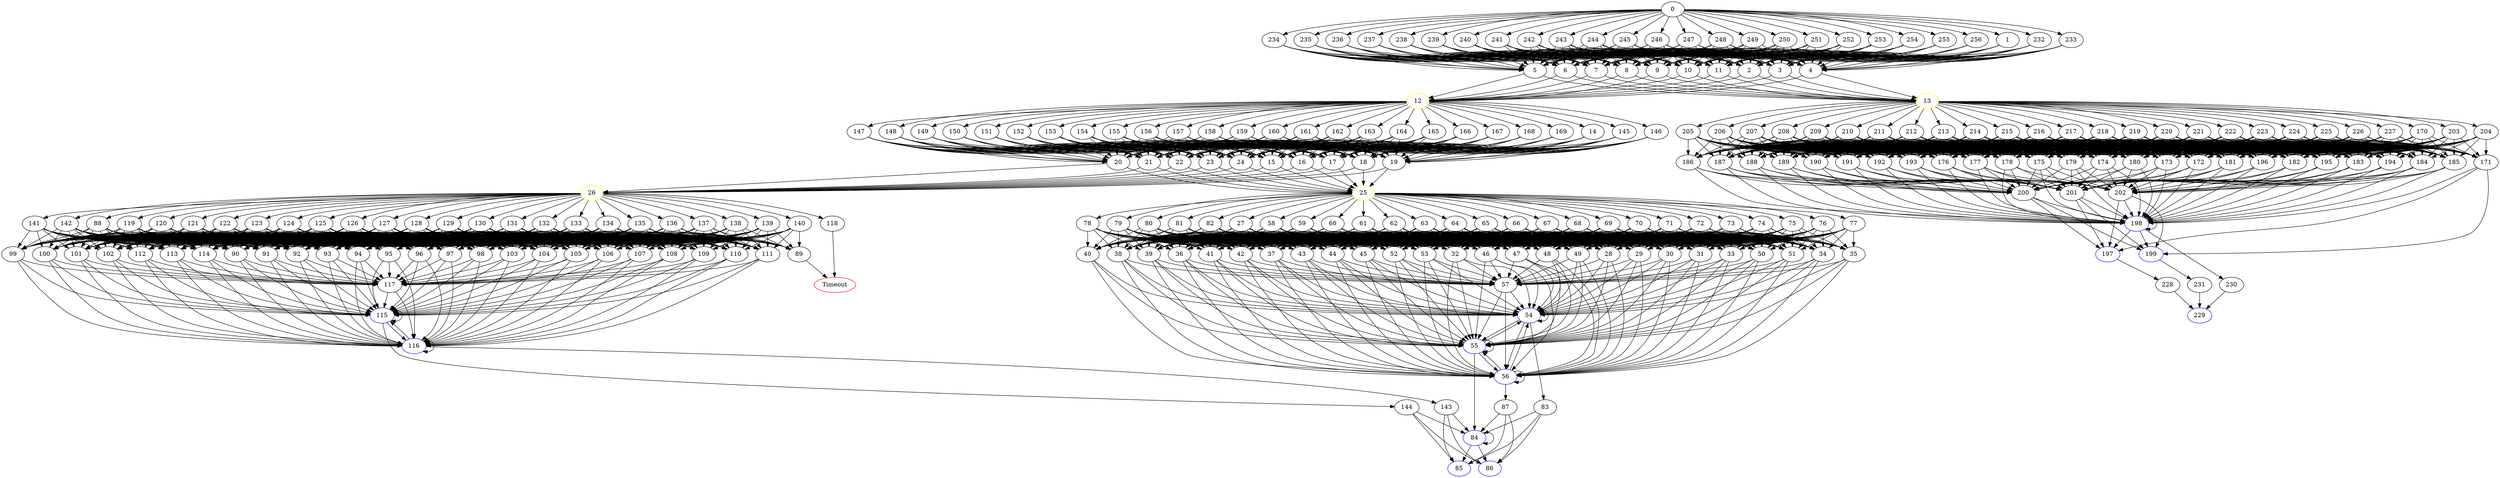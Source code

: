 digraph G {
	0 -> 1;
	0 -> 232;
	0 -> 233;
	0 -> 234;
	0 -> 235;
	0 -> 236;
	0 -> 237;
	0 -> 238;
	0 -> 239;
	0 -> 240;
	0 -> 241;
	0 -> 242;
	0 -> 243;
	0 -> 244;
	0 -> 245;
	0 -> 246;
	0 -> 247;
	0 -> 248;
	0 -> 249;
	0 -> 250;
	0 -> 251;
	0 -> 252;
	0 -> 253;
	0 -> 254;
	0 -> 255;
	0 -> 256;
	1 -> 2;
	1 -> 3;
	1 -> 4;
	1 -> 5;
	1 -> 6;
	1 -> 7;
	1 -> 8;
	1 -> 9;
	1 -> 10;
	1 -> 11;
	2 -> "12";
12 [color=yellow];
	2 -> "13";
13 [color=yellow];
	3 -> "12";
12 [color=yellow];
	3 -> "13";
13 [color=yellow];
	4 -> "12";
12 [color=yellow];
	4 -> "13";
13 [color=yellow];
	5 -> "12";
12 [color=yellow];
	5 -> "13";
13 [color=yellow];
	6 -> "12";
12 [color=yellow];
	6 -> "13";
13 [color=yellow];
	7 -> "12";
12 [color=yellow];
	7 -> "13";
13 [color=yellow];
	8 -> "12";
12 [color=yellow];
	8 -> "13";
13 [color=yellow];
	9 -> "12";
12 [color=yellow];
	9 -> "13";
13 [color=yellow];
	10 -> "12";
12 [color=yellow];
	10 -> "13";
13 [color=yellow];
	11 -> "12";
12 [color=yellow];
	11 -> "13";
13 [color=yellow];
	12 -> 14;
	12 -> 145;
	12 -> 146;
	12 -> 147;
	12 -> 148;
	12 -> 149;
	12 -> 150;
	12 -> 151;
	12 -> 152;
	12 -> 153;
	12 -> 154;
	12 -> 155;
	12 -> 156;
	12 -> 157;
	12 -> 158;
	12 -> 159;
	12 -> 160;
	12 -> 161;
	12 -> 162;
	12 -> 163;
	12 -> 164;
	12 -> 165;
	12 -> 166;
	12 -> 167;
	12 -> 168;
	12 -> 169;
	13 -> 170;
	13 -> 203;
	13 -> 204;
	13 -> 205;
	13 -> 206;
	13 -> 207;
	13 -> 208;
	13 -> 209;
	13 -> 210;
	13 -> 211;
	13 -> 212;
	13 -> 213;
	13 -> 214;
	13 -> 215;
	13 -> 216;
	13 -> 217;
	13 -> 218;
	13 -> 219;
	13 -> 220;
	13 -> 221;
	13 -> 222;
	13 -> 223;
	13 -> 224;
	13 -> 225;
	13 -> 226;
	13 -> 227;
	14 -> 15;
	14 -> 16;
	14 -> 17;
	14 -> 18;
	14 -> 19;
	14 -> 20;
	14 -> 21;
	14 -> 22;
	14 -> 23;
	14 -> 24;
	15 -> "25";
25 [color=yellow];
	15 -> "26";
26 [color=yellow];
	16 -> "25";
25 [color=yellow];
	16 -> "26";
26 [color=yellow];
	17 -> "25";
25 [color=yellow];
	17 -> "26";
26 [color=yellow];
	18 -> "25";
25 [color=yellow];
	18 -> "26";
26 [color=yellow];
	19 -> "25";
25 [color=yellow];
	19 -> "26";
26 [color=yellow];
	20 -> "25";
25 [color=yellow];
	20 -> "26";
26 [color=yellow];
	21 -> "25";
25 [color=yellow];
	21 -> "26";
26 [color=yellow];
	22 -> "25";
25 [color=yellow];
	22 -> "26";
26 [color=yellow];
	23 -> "25";
25 [color=yellow];
	23 -> "26";
26 [color=yellow];
	24 -> "25";
25 [color=yellow];
	24 -> "26";
26 [color=yellow];
	25 -> 27;
	25 -> 58;
	25 -> 59;
	25 -> 60;
	25 -> 61;
	25 -> 62;
	25 -> 63;
	25 -> 64;
	25 -> 65;
	25 -> 66;
	25 -> 67;
	25 -> 68;
	25 -> 69;
	25 -> 70;
	25 -> 71;
	25 -> 72;
	25 -> 73;
	25 -> 74;
	25 -> 75;
	25 -> 76;
	25 -> 77;
	25 -> 78;
	25 -> 79;
	25 -> 80;
	25 -> 81;
	25 -> 82;
	26 -> 88;
	26 -> 118;
	26 -> 119;
	26 -> 120;
	26 -> 121;
	26 -> 122;
	26 -> 123;
	26 -> 124;
	26 -> 125;
	26 -> 126;
	26 -> 127;
	26 -> 128;
	26 -> 129;
	26 -> 130;
	26 -> 131;
	26 -> 132;
	26 -> 133;
	26 -> 134;
	26 -> 135;
	26 -> 136;
	26 -> 137;
	26 -> 138;
	26 -> 139;
	26 -> 140;
	26 -> 141;
	26 -> 142;
	27 -> 28;
	27 -> 29;
	27 -> 30;
	27 -> 31;
	27 -> 32;
	27 -> 33;
	27 -> 34;
	27 -> 35;
	27 -> 36;
	27 -> 37;
	27 -> 38;
	27 -> 39;
	27 -> 40;
	27 -> 41;
	27 -> 42;
	27 -> 43;
	27 -> 44;
	27 -> 45;
	27 -> 46;
	27 -> 47;
	27 -> 48;
	27 -> 49;
	27 -> 50;
	27 -> 51;
	27 -> 52;
	27 -> 53;
	28 -> "54";
54 [color=blue];
	28 -> "55";
55 [color=blue];
	28 -> "56";
56 [color=blue];
	28 -> 57;
	29 -> "54";
54 [color=blue];
	29 -> "55";
55 [color=blue];
	29 -> "56";
56 [color=blue];
	29 -> 57;
	30 -> "54";
54 [color=blue];
	30 -> "55";
55 [color=blue];
	30 -> "56";
56 [color=blue];
	30 -> 57;
	31 -> "54";
54 [color=blue];
	31 -> "55";
55 [color=blue];
	31 -> "56";
56 [color=blue];
	31 -> 57;
	32 -> "54";
54 [color=blue];
	32 -> "55";
55 [color=blue];
	32 -> "56";
56 [color=blue];
	32 -> 57;
	33 -> "54";
54 [color=blue];
	33 -> "55";
55 [color=blue];
	33 -> "56";
56 [color=blue];
	33 -> 57;
	34 -> "54";
54 [color=blue];
	34 -> "55";
55 [color=blue];
	34 -> "56";
56 [color=blue];
	34 -> 57;
	35 -> "54";
54 [color=blue];
	35 -> "55";
55 [color=blue];
	35 -> "56";
56 [color=blue];
	35 -> 57;
	36 -> "54";
54 [color=blue];
	36 -> "55";
55 [color=blue];
	36 -> "56";
56 [color=blue];
	36 -> 57;
	37 -> "54";
54 [color=blue];
	37 -> "55";
55 [color=blue];
	37 -> "56";
56 [color=blue];
	37 -> 57;
	38 -> "54";
54 [color=blue];
	38 -> "55";
55 [color=blue];
	38 -> "56";
56 [color=blue];
	38 -> 57;
	39 -> "54";
54 [color=blue];
	39 -> "55";
55 [color=blue];
	39 -> "56";
56 [color=blue];
	39 -> 57;
	40 -> "54";
54 [color=blue];
	40 -> "55";
55 [color=blue];
	40 -> "56";
56 [color=blue];
	41 -> "54";
54 [color=blue];
	41 -> "55";
55 [color=blue];
	41 -> "56";
56 [color=blue];
	41 -> 57;
	42 -> "54";
54 [color=blue];
	42 -> "55";
55 [color=blue];
	42 -> "56";
56 [color=blue];
	42 -> 57;
	43 -> "54";
54 [color=blue];
	43 -> "55";
55 [color=blue];
	43 -> "56";
56 [color=blue];
	43 -> 57;
	44 -> "54";
54 [color=blue];
	44 -> "55";
55 [color=blue];
	44 -> "56";
56 [color=blue];
	44 -> 57;
	45 -> "54";
54 [color=blue];
	45 -> "55";
55 [color=blue];
	45 -> "56";
56 [color=blue];
	45 -> 57;
	46 -> "54";
54 [color=blue];
	46 -> "55";
55 [color=blue];
	46 -> "56";
56 [color=blue];
	46 -> 57;
	47 -> "54";
54 [color=blue];
	47 -> "55";
55 [color=blue];
	47 -> "56";
56 [color=blue];
	47 -> 57;
	48 -> "54";
54 [color=blue];
	48 -> "55";
55 [color=blue];
	48 -> "56";
56 [color=blue];
	48 -> 57;
	49 -> "54";
54 [color=blue];
	49 -> "55";
55 [color=blue];
	49 -> "56";
56 [color=blue];
	49 -> 57;
	50 -> "54";
54 [color=blue];
	50 -> "55";
55 [color=blue];
	50 -> "56";
56 [color=blue];
	50 -> 57;
	51 -> "54";
54 [color=blue];
	51 -> "55";
55 [color=blue];
	51 -> "56";
56 [color=blue];
	51 -> 57;
	52 -> "54";
54 [color=blue];
	52 -> "55";
55 [color=blue];
	52 -> "56";
56 [color=blue];
	52 -> 57;
	53 -> "54";
54 [color=blue];
	53 -> "55";
55 [color=blue];
	53 -> "56";
56 [color=blue];
	53 -> 57;
	54 -> "54";
54 [color=blue];
	54 -> "55";
55 [color=blue];
	54 -> "56";
56 [color=blue];
	54 -> 83;
	55 -> "54";
54 [color=blue];
	55 -> "55";
55 [color=blue];
	55 -> "56";
56 [color=blue];
	55 -> "84";
84 [color=blue];
	56 -> "54";
54 [color=blue];
	56 -> "55";
55 [color=blue];
	56 -> "56";
56 [color=blue];
	56 -> 87;
	57 -> "54";
54 [color=blue];
	57 -> "55";
55 [color=blue];
	57 -> "56";
56 [color=blue];
	58 -> 28;
	58 -> 29;
	58 -> 30;
	58 -> 31;
	58 -> 32;
	58 -> 33;
	58 -> 34;
	58 -> 35;
	58 -> 36;
	58 -> 37;
	58 -> 38;
	58 -> 39;
	58 -> 40;
	58 -> 41;
	58 -> 42;
	58 -> 43;
	58 -> 44;
	58 -> 45;
	58 -> 46;
	58 -> 47;
	58 -> 48;
	58 -> 49;
	58 -> 50;
	58 -> 51;
	58 -> 52;
	58 -> 53;
	59 -> 28;
	59 -> 29;
	59 -> 30;
	59 -> 31;
	59 -> 32;
	59 -> 33;
	59 -> 34;
	59 -> 35;
	59 -> 36;
	59 -> 37;
	59 -> 38;
	59 -> 39;
	59 -> 40;
	59 -> 41;
	59 -> 42;
	59 -> 43;
	59 -> 44;
	59 -> 45;
	59 -> 46;
	59 -> 47;
	59 -> 48;
	59 -> 49;
	59 -> 50;
	59 -> 51;
	59 -> 52;
	59 -> 53;
	60 -> 28;
	60 -> 29;
	60 -> 30;
	60 -> 31;
	60 -> 32;
	60 -> 33;
	60 -> 34;
	60 -> 35;
	60 -> 36;
	60 -> 37;
	60 -> 38;
	60 -> 39;
	60 -> 40;
	60 -> 41;
	60 -> 42;
	60 -> 43;
	60 -> 44;
	60 -> 45;
	60 -> 46;
	60 -> 47;
	60 -> 48;
	60 -> 49;
	60 -> 50;
	60 -> 51;
	60 -> 52;
	60 -> 53;
	61 -> 28;
	61 -> 29;
	61 -> 30;
	61 -> 31;
	61 -> 32;
	61 -> 33;
	61 -> 34;
	61 -> 35;
	61 -> 36;
	61 -> 37;
	61 -> 38;
	61 -> 39;
	61 -> 40;
	61 -> 41;
	61 -> 42;
	61 -> 43;
	61 -> 44;
	61 -> 45;
	61 -> 46;
	61 -> 47;
	61 -> 48;
	61 -> 49;
	61 -> 50;
	61 -> 51;
	61 -> 52;
	61 -> 53;
	62 -> 28;
	62 -> 29;
	62 -> 30;
	62 -> 31;
	62 -> 32;
	62 -> 33;
	62 -> 34;
	62 -> 35;
	62 -> 36;
	62 -> 37;
	62 -> 38;
	62 -> 39;
	62 -> 40;
	62 -> 41;
	62 -> 42;
	62 -> 43;
	62 -> 44;
	62 -> 45;
	62 -> 46;
	62 -> 47;
	62 -> 48;
	62 -> 49;
	62 -> 50;
	62 -> 51;
	62 -> 52;
	62 -> 53;
	63 -> 28;
	63 -> 29;
	63 -> 30;
	63 -> 31;
	63 -> 32;
	63 -> 33;
	63 -> 34;
	63 -> 35;
	63 -> 36;
	63 -> 37;
	63 -> 38;
	63 -> 39;
	63 -> 40;
	63 -> 41;
	63 -> 42;
	63 -> 43;
	63 -> 44;
	63 -> 45;
	63 -> 46;
	63 -> 47;
	63 -> 48;
	63 -> 49;
	63 -> 50;
	63 -> 51;
	63 -> 52;
	63 -> 53;
	64 -> 28;
	64 -> 29;
	64 -> 30;
	64 -> 31;
	64 -> 32;
	64 -> 33;
	64 -> 34;
	64 -> 35;
	64 -> 36;
	64 -> 37;
	64 -> 38;
	64 -> 39;
	64 -> 40;
	64 -> 41;
	64 -> 42;
	64 -> 43;
	64 -> 44;
	64 -> 45;
	64 -> 46;
	64 -> 47;
	64 -> 48;
	64 -> 49;
	64 -> 50;
	64 -> 51;
	64 -> 52;
	64 -> 53;
	65 -> 28;
	65 -> 29;
	65 -> 30;
	65 -> 31;
	65 -> 32;
	65 -> 33;
	65 -> 34;
	65 -> 35;
	65 -> 36;
	65 -> 37;
	65 -> 38;
	65 -> 39;
	65 -> 40;
	65 -> 41;
	65 -> 42;
	65 -> 43;
	65 -> 44;
	65 -> 45;
	65 -> 46;
	65 -> 47;
	65 -> 48;
	65 -> 49;
	65 -> 50;
	65 -> 51;
	65 -> 52;
	65 -> 53;
	66 -> 28;
	66 -> 29;
	66 -> 30;
	66 -> 31;
	66 -> 32;
	66 -> 33;
	66 -> 34;
	66 -> 35;
	66 -> 36;
	66 -> 37;
	66 -> 38;
	66 -> 39;
	66 -> 40;
	66 -> 41;
	66 -> 42;
	66 -> 43;
	66 -> 44;
	66 -> 45;
	66 -> 46;
	66 -> 47;
	66 -> 48;
	66 -> 49;
	66 -> 50;
	66 -> 51;
	66 -> 52;
	66 -> 53;
	67 -> 28;
	67 -> 29;
	67 -> 30;
	67 -> 31;
	67 -> 32;
	67 -> 33;
	67 -> 34;
	67 -> 35;
	67 -> 36;
	67 -> 37;
	67 -> 38;
	67 -> 39;
	67 -> 40;
	67 -> 41;
	67 -> 42;
	67 -> 43;
	67 -> 44;
	67 -> 45;
	67 -> 46;
	67 -> 47;
	67 -> 48;
	67 -> 49;
	67 -> 50;
	67 -> 51;
	67 -> 52;
	67 -> 53;
	68 -> 28;
	68 -> 29;
	68 -> 30;
	68 -> 31;
	68 -> 32;
	68 -> 33;
	68 -> 34;
	68 -> 35;
	68 -> 36;
	68 -> 37;
	68 -> 38;
	68 -> 39;
	68 -> 40;
	68 -> 41;
	68 -> 42;
	68 -> 43;
	68 -> 44;
	68 -> 45;
	68 -> 46;
	68 -> 47;
	68 -> 48;
	68 -> 49;
	68 -> 50;
	68 -> 51;
	68 -> 52;
	68 -> 53;
	69 -> 28;
	69 -> 29;
	69 -> 30;
	69 -> 31;
	69 -> 32;
	69 -> 33;
	69 -> 34;
	69 -> 35;
	69 -> 36;
	69 -> 37;
	69 -> 38;
	69 -> 39;
	69 -> 40;
	69 -> 41;
	69 -> 42;
	69 -> 43;
	69 -> 44;
	69 -> 45;
	69 -> 46;
	69 -> 47;
	69 -> 48;
	69 -> 49;
	69 -> 50;
	69 -> 51;
	69 -> 52;
	69 -> 53;
	70 -> 28;
	70 -> 29;
	70 -> 30;
	70 -> 31;
	70 -> 32;
	70 -> 33;
	70 -> 34;
	70 -> 35;
	70 -> 36;
	70 -> 37;
	70 -> 38;
	70 -> 39;
	70 -> 40;
	70 -> 41;
	70 -> 42;
	70 -> 43;
	70 -> 44;
	70 -> 45;
	70 -> 46;
	70 -> 47;
	70 -> 48;
	70 -> 49;
	70 -> 50;
	70 -> 51;
	70 -> 52;
	70 -> 53;
	71 -> 28;
	71 -> 29;
	71 -> 30;
	71 -> 31;
	71 -> 32;
	71 -> 33;
	71 -> 34;
	71 -> 35;
	71 -> 36;
	71 -> 37;
	71 -> 38;
	71 -> 39;
	71 -> 40;
	71 -> 41;
	71 -> 42;
	71 -> 43;
	71 -> 44;
	71 -> 45;
	71 -> 46;
	71 -> 47;
	71 -> 48;
	71 -> 49;
	71 -> 50;
	71 -> 51;
	71 -> 52;
	71 -> 53;
	72 -> 28;
	72 -> 29;
	72 -> 30;
	72 -> 31;
	72 -> 32;
	72 -> 33;
	72 -> 34;
	72 -> 35;
	72 -> 36;
	72 -> 37;
	72 -> 38;
	72 -> 39;
	72 -> 40;
	72 -> 41;
	72 -> 42;
	72 -> 43;
	72 -> 44;
	72 -> 45;
	72 -> 46;
	72 -> 47;
	72 -> 48;
	72 -> 49;
	72 -> 50;
	72 -> 51;
	72 -> 52;
	72 -> 53;
	73 -> 28;
	73 -> 29;
	73 -> 30;
	73 -> 31;
	73 -> 32;
	73 -> 33;
	73 -> 34;
	73 -> 35;
	73 -> 36;
	73 -> 37;
	73 -> 38;
	73 -> 39;
	73 -> 40;
	73 -> 41;
	73 -> 42;
	73 -> 43;
	73 -> 44;
	73 -> 45;
	73 -> 46;
	73 -> 47;
	73 -> 48;
	73 -> 49;
	73 -> 50;
	73 -> 51;
	73 -> 52;
	73 -> 53;
	74 -> 28;
	74 -> 29;
	74 -> 30;
	74 -> 31;
	74 -> 32;
	74 -> 33;
	74 -> 34;
	74 -> 35;
	74 -> 36;
	74 -> 37;
	74 -> 38;
	74 -> 39;
	74 -> 40;
	74 -> 41;
	74 -> 42;
	74 -> 43;
	74 -> 44;
	74 -> 45;
	74 -> 46;
	74 -> 47;
	74 -> 48;
	74 -> 49;
	74 -> 50;
	74 -> 51;
	74 -> 52;
	74 -> 53;
	75 -> 28;
	75 -> 29;
	75 -> 30;
	75 -> 31;
	75 -> 32;
	75 -> 33;
	75 -> 34;
	75 -> 35;
	75 -> 36;
	75 -> 37;
	75 -> 38;
	75 -> 39;
	75 -> 40;
	75 -> 41;
	75 -> 42;
	75 -> 43;
	75 -> 44;
	75 -> 45;
	75 -> 46;
	75 -> 47;
	75 -> 48;
	75 -> 49;
	75 -> 50;
	75 -> 51;
	75 -> 52;
	75 -> 53;
	76 -> 28;
	76 -> 29;
	76 -> 30;
	76 -> 31;
	76 -> 32;
	76 -> 33;
	76 -> 34;
	76 -> 35;
	76 -> 36;
	76 -> 37;
	76 -> 38;
	76 -> 39;
	76 -> 40;
	76 -> 41;
	76 -> 42;
	76 -> 43;
	76 -> 44;
	76 -> 45;
	76 -> 46;
	76 -> 47;
	76 -> 48;
	76 -> 49;
	76 -> 50;
	76 -> 51;
	76 -> 52;
	76 -> 53;
	77 -> 28;
	77 -> 29;
	77 -> 30;
	77 -> 31;
	77 -> 32;
	77 -> 33;
	77 -> 34;
	77 -> 35;
	77 -> 36;
	77 -> 37;
	77 -> 38;
	77 -> 39;
	77 -> 40;
	77 -> 41;
	77 -> 42;
	77 -> 43;
	77 -> 44;
	77 -> 45;
	77 -> 46;
	77 -> 47;
	77 -> 48;
	77 -> 49;
	77 -> 50;
	77 -> 51;
	77 -> 52;
	77 -> 53;
	78 -> 28;
	78 -> 29;
	78 -> 30;
	78 -> 31;
	78 -> 32;
	78 -> 33;
	78 -> 34;
	78 -> 35;
	78 -> 36;
	78 -> 37;
	78 -> 38;
	78 -> 39;
	78 -> 40;
	78 -> 41;
	78 -> 42;
	78 -> 43;
	78 -> 44;
	78 -> 45;
	78 -> 46;
	78 -> 47;
	78 -> 48;
	78 -> 49;
	78 -> 50;
	78 -> 51;
	78 -> 52;
	78 -> 53;
	79 -> 28;
	79 -> 29;
	79 -> 30;
	79 -> 31;
	79 -> 32;
	79 -> 33;
	79 -> 34;
	79 -> 35;
	79 -> 36;
	79 -> 37;
	79 -> 38;
	79 -> 39;
	79 -> 40;
	79 -> 41;
	79 -> 42;
	79 -> 43;
	79 -> 44;
	79 -> 45;
	79 -> 46;
	79 -> 47;
	79 -> 48;
	79 -> 49;
	79 -> 50;
	79 -> 51;
	79 -> 52;
	79 -> 53;
	80 -> 28;
	80 -> 29;
	80 -> 30;
	80 -> 31;
	80 -> 32;
	80 -> 33;
	80 -> 34;
	80 -> 35;
	80 -> 36;
	80 -> 37;
	80 -> 38;
	80 -> 39;
	80 -> 40;
	80 -> 41;
	80 -> 42;
	80 -> 43;
	80 -> 44;
	80 -> 45;
	80 -> 46;
	80 -> 47;
	80 -> 48;
	80 -> 49;
	80 -> 50;
	80 -> 51;
	80 -> 52;
	80 -> 53;
	81 -> 28;
	81 -> 29;
	81 -> 30;
	81 -> 31;
	81 -> 32;
	81 -> 33;
	81 -> 34;
	81 -> 35;
	81 -> 36;
	81 -> 37;
	81 -> 38;
	81 -> 39;
	81 -> 40;
	81 -> 41;
	81 -> 42;
	81 -> 43;
	81 -> 44;
	81 -> 45;
	81 -> 46;
	81 -> 47;
	81 -> 48;
	81 -> 49;
	81 -> 50;
	81 -> 51;
	81 -> 52;
	81 -> 53;
	82 -> 28;
	82 -> 29;
	82 -> 30;
	82 -> 31;
	82 -> 32;
	82 -> 33;
	82 -> 34;
	82 -> 35;
	82 -> 36;
	82 -> 37;
	82 -> 38;
	82 -> 39;
	82 -> 40;
	82 -> 41;
	82 -> 42;
	82 -> 43;
	82 -> 44;
	82 -> 45;
	82 -> 46;
	82 -> 47;
	82 -> 48;
	82 -> 49;
	82 -> 50;
	82 -> 51;
	82 -> 52;
	82 -> 53;
	83 -> "84";
84 [color=blue];
	83 -> "85";
85 [color=blue];
	83 -> "86";
86 [color=blue];
	84 -> "84";
84 [color=blue];
	84 -> "85";
85 [color=blue];
	84 -> "86";
86 [color=blue];
	87 -> "84";
84 [color=blue];
	87 -> "85";
85 [color=blue];
	87 -> "86";
86 [color=blue];
	88 -> 89;
	88 -> 90;
	88 -> 91;
	88 -> 92;
	88 -> 93;
	88 -> 94;
	88 -> 95;
	88 -> 96;
	88 -> 97;
	88 -> 98;
	88 -> 99;
	88 -> 100;
	88 -> 101;
	88 -> 102;
	88 -> 103;
	88 -> 104;
	88 -> 105;
	88 -> 106;
	88 -> 107;
	88 -> 108;
	88 -> 109;
	88 -> 110;
	88 -> 111;
	88 -> 112;
	88 -> 113;
	88 -> 114;
	89 -> "Timeout";
Timeout [color=red];
	90 -> "115";
115 [color=blue];
	90 -> "116";
116 [color=blue];
	90 -> 117;
	91 -> "115";
115 [color=blue];
	91 -> "116";
116 [color=blue];
	91 -> 117;
	92 -> "115";
115 [color=blue];
	92 -> "116";
116 [color=blue];
	92 -> 117;
	93 -> "115";
115 [color=blue];
	93 -> "116";
116 [color=blue];
	93 -> 117;
	94 -> "115";
115 [color=blue];
	94 -> "116";
116 [color=blue];
	94 -> 117;
	95 -> "115";
115 [color=blue];
	95 -> "116";
116 [color=blue];
	95 -> 117;
	96 -> "115";
115 [color=blue];
	96 -> "116";
116 [color=blue];
	96 -> 117;
	97 -> "115";
115 [color=blue];
	97 -> "116";
116 [color=blue];
	97 -> 117;
	98 -> "115";
115 [color=blue];
	98 -> "116";
116 [color=blue];
	98 -> 117;
	99 -> "115";
115 [color=blue];
	99 -> "116";
116 [color=blue];
	99 -> 117;
	100 -> "115";
115 [color=blue];
	100 -> "116";
116 [color=blue];
	100 -> 117;
	101 -> "115";
115 [color=blue];
	101 -> "116";
116 [color=blue];
	101 -> 117;
	102 -> "115";
115 [color=blue];
	102 -> "116";
116 [color=blue];
	102 -> 117;
	103 -> "115";
115 [color=blue];
	103 -> "116";
116 [color=blue];
	103 -> 117;
	104 -> "115";
115 [color=blue];
	104 -> "116";
116 [color=blue];
	104 -> 117;
	105 -> "115";
115 [color=blue];
	105 -> "116";
116 [color=blue];
	105 -> 117;
	106 -> "115";
115 [color=blue];
	106 -> "116";
116 [color=blue];
	106 -> 117;
	107 -> "115";
115 [color=blue];
	107 -> "116";
116 [color=blue];
	107 -> 117;
	108 -> "115";
115 [color=blue];
	108 -> "116";
116 [color=blue];
	108 -> 117;
	109 -> "115";
115 [color=blue];
	109 -> "116";
116 [color=blue];
	109 -> 117;
	110 -> "115";
115 [color=blue];
	110 -> "116";
116 [color=blue];
	110 -> 117;
	111 -> "115";
115 [color=blue];
	111 -> "116";
116 [color=blue];
	111 -> 117;
	112 -> "115";
115 [color=blue];
	112 -> "116";
116 [color=blue];
	112 -> 117;
	113 -> "115";
115 [color=blue];
	113 -> "116";
116 [color=blue];
	113 -> 117;
	114 -> "115";
115 [color=blue];
	114 -> "116";
116 [color=blue];
	114 -> 117;
	115 -> "115";
115 [color=blue];
	115 -> "116";
116 [color=blue];
	115 -> 144;
	116 -> "115";
115 [color=blue];
	116 -> "116";
116 [color=blue];
	116 -> 143;
	117 -> "115";
115 [color=blue];
	117 -> "116";
116 [color=blue];
	118 -> "Timeout";
Timeout [color=red];
	119 -> 89;
	119 -> 90;
	119 -> 91;
	119 -> 92;
	119 -> 93;
	119 -> 94;
	119 -> 95;
	119 -> 96;
	119 -> 97;
	119 -> 98;
	119 -> 99;
	119 -> 100;
	119 -> 101;
	119 -> 102;
	119 -> 103;
	119 -> 104;
	119 -> 105;
	119 -> 106;
	119 -> 107;
	119 -> 108;
	119 -> 109;
	119 -> 110;
	119 -> 111;
	119 -> 112;
	119 -> 113;
	119 -> 114;
	120 -> 89;
	120 -> 90;
	120 -> 91;
	120 -> 92;
	120 -> 93;
	120 -> 94;
	120 -> 95;
	120 -> 96;
	120 -> 97;
	120 -> 98;
	120 -> 99;
	120 -> 100;
	120 -> 101;
	120 -> 102;
	120 -> 103;
	120 -> 104;
	120 -> 105;
	120 -> 106;
	120 -> 107;
	120 -> 108;
	120 -> 109;
	120 -> 110;
	120 -> 111;
	120 -> 112;
	120 -> 113;
	120 -> 114;
	121 -> 89;
	121 -> 90;
	121 -> 91;
	121 -> 92;
	121 -> 93;
	121 -> 94;
	121 -> 95;
	121 -> 96;
	121 -> 97;
	121 -> 98;
	121 -> 99;
	121 -> 100;
	121 -> 101;
	121 -> 102;
	121 -> 103;
	121 -> 104;
	121 -> 105;
	121 -> 106;
	121 -> 107;
	121 -> 108;
	121 -> 109;
	121 -> 110;
	121 -> 111;
	121 -> 112;
	121 -> 113;
	121 -> 114;
	122 -> 89;
	122 -> 90;
	122 -> 91;
	122 -> 92;
	122 -> 93;
	122 -> 94;
	122 -> 95;
	122 -> 96;
	122 -> 97;
	122 -> 98;
	122 -> 99;
	122 -> 100;
	122 -> 101;
	122 -> 102;
	122 -> 103;
	122 -> 104;
	122 -> 105;
	122 -> 106;
	122 -> 107;
	122 -> 108;
	122 -> 109;
	122 -> 110;
	122 -> 111;
	122 -> 112;
	122 -> 113;
	122 -> 114;
	123 -> 89;
	123 -> 90;
	123 -> 91;
	123 -> 92;
	123 -> 93;
	123 -> 94;
	123 -> 95;
	123 -> 96;
	123 -> 97;
	123 -> 98;
	123 -> 99;
	123 -> 100;
	123 -> 101;
	123 -> 102;
	123 -> 103;
	123 -> 104;
	123 -> 105;
	123 -> 106;
	123 -> 107;
	123 -> 108;
	123 -> 109;
	123 -> 110;
	123 -> 111;
	123 -> 112;
	123 -> 113;
	123 -> 114;
	124 -> 89;
	124 -> 90;
	124 -> 91;
	124 -> 92;
	124 -> 93;
	124 -> 94;
	124 -> 95;
	124 -> 96;
	124 -> 97;
	124 -> 98;
	124 -> 99;
	124 -> 100;
	124 -> 101;
	124 -> 102;
	124 -> 103;
	124 -> 104;
	124 -> 105;
	124 -> 106;
	124 -> 107;
	124 -> 108;
	124 -> 109;
	124 -> 110;
	124 -> 111;
	124 -> 112;
	124 -> 113;
	124 -> 114;
	125 -> 89;
	125 -> 90;
	125 -> 91;
	125 -> 92;
	125 -> 93;
	125 -> 94;
	125 -> 95;
	125 -> 96;
	125 -> 97;
	125 -> 98;
	125 -> 99;
	125 -> 100;
	125 -> 101;
	125 -> 102;
	125 -> 103;
	125 -> 104;
	125 -> 105;
	125 -> 106;
	125 -> 107;
	125 -> 108;
	125 -> 109;
	125 -> 110;
	125 -> 111;
	125 -> 112;
	125 -> 113;
	125 -> 114;
	126 -> 89;
	126 -> 90;
	126 -> 91;
	126 -> 92;
	126 -> 93;
	126 -> 94;
	126 -> 95;
	126 -> 96;
	126 -> 97;
	126 -> 98;
	126 -> 99;
	126 -> 100;
	126 -> 101;
	126 -> 102;
	126 -> 103;
	126 -> 104;
	126 -> 105;
	126 -> 106;
	126 -> 107;
	126 -> 108;
	126 -> 109;
	126 -> 110;
	126 -> 111;
	126 -> 112;
	126 -> 113;
	126 -> 114;
	127 -> 89;
	127 -> 90;
	127 -> 91;
	127 -> 92;
	127 -> 93;
	127 -> 94;
	127 -> 95;
	127 -> 96;
	127 -> 97;
	127 -> 98;
	127 -> 99;
	127 -> 100;
	127 -> 101;
	127 -> 102;
	127 -> 103;
	127 -> 104;
	127 -> 105;
	127 -> 106;
	127 -> 107;
	127 -> 108;
	127 -> 109;
	127 -> 110;
	127 -> 111;
	127 -> 112;
	127 -> 113;
	127 -> 114;
	128 -> 89;
	128 -> 90;
	128 -> 91;
	128 -> 92;
	128 -> 93;
	128 -> 94;
	128 -> 95;
	128 -> 96;
	128 -> 97;
	128 -> 98;
	128 -> 99;
	128 -> 100;
	128 -> 101;
	128 -> 102;
	128 -> 103;
	128 -> 104;
	128 -> 105;
	128 -> 106;
	128 -> 107;
	128 -> 108;
	128 -> 109;
	128 -> 110;
	128 -> 111;
	128 -> 112;
	128 -> 113;
	128 -> 114;
	129 -> 89;
	129 -> 90;
	129 -> 91;
	129 -> 92;
	129 -> 93;
	129 -> 94;
	129 -> 95;
	129 -> 96;
	129 -> 97;
	129 -> 98;
	129 -> 99;
	129 -> 100;
	129 -> 101;
	129 -> 102;
	129 -> 103;
	129 -> 104;
	129 -> 105;
	129 -> 106;
	129 -> 107;
	129 -> 108;
	129 -> 109;
	129 -> 110;
	129 -> 111;
	129 -> 112;
	129 -> 113;
	129 -> 114;
	130 -> 89;
	130 -> 90;
	130 -> 91;
	130 -> 92;
	130 -> 93;
	130 -> 94;
	130 -> 95;
	130 -> 96;
	130 -> 97;
	130 -> 98;
	130 -> 99;
	130 -> 100;
	130 -> 101;
	130 -> 102;
	130 -> 103;
	130 -> 104;
	130 -> 105;
	130 -> 106;
	130 -> 107;
	130 -> 108;
	130 -> 109;
	130 -> 110;
	130 -> 111;
	130 -> 112;
	130 -> 113;
	130 -> 114;
	131 -> 89;
	131 -> 90;
	131 -> 91;
	131 -> 92;
	131 -> 93;
	131 -> 94;
	131 -> 95;
	131 -> 96;
	131 -> 97;
	131 -> 98;
	131 -> 99;
	131 -> 100;
	131 -> 101;
	131 -> 102;
	131 -> 103;
	131 -> 104;
	131 -> 105;
	131 -> 106;
	131 -> 107;
	131 -> 108;
	131 -> 109;
	131 -> 110;
	131 -> 111;
	131 -> 112;
	131 -> 113;
	131 -> 114;
	132 -> 89;
	132 -> 90;
	132 -> 91;
	132 -> 92;
	132 -> 93;
	132 -> 94;
	132 -> 95;
	132 -> 96;
	132 -> 97;
	132 -> 98;
	132 -> 99;
	132 -> 100;
	132 -> 101;
	132 -> 102;
	132 -> 103;
	132 -> 104;
	132 -> 105;
	132 -> 106;
	132 -> 107;
	132 -> 108;
	132 -> 109;
	132 -> 110;
	132 -> 111;
	132 -> 112;
	132 -> 113;
	132 -> 114;
	133 -> 89;
	133 -> 90;
	133 -> 91;
	133 -> 92;
	133 -> 93;
	133 -> 94;
	133 -> 95;
	133 -> 96;
	133 -> 97;
	133 -> 98;
	133 -> 99;
	133 -> 100;
	133 -> 101;
	133 -> 102;
	133 -> 103;
	133 -> 104;
	133 -> 105;
	133 -> 106;
	133 -> 107;
	133 -> 108;
	133 -> 109;
	133 -> 110;
	133 -> 111;
	133 -> 112;
	133 -> 113;
	133 -> 114;
	134 -> 89;
	134 -> 90;
	134 -> 91;
	134 -> 92;
	134 -> 93;
	134 -> 94;
	134 -> 95;
	134 -> 96;
	134 -> 97;
	134 -> 98;
	134 -> 99;
	134 -> 100;
	134 -> 101;
	134 -> 102;
	134 -> 103;
	134 -> 104;
	134 -> 105;
	134 -> 106;
	134 -> 107;
	134 -> 108;
	134 -> 109;
	134 -> 110;
	134 -> 111;
	134 -> 112;
	134 -> 113;
	134 -> 114;
	135 -> 89;
	135 -> 90;
	135 -> 91;
	135 -> 92;
	135 -> 93;
	135 -> 94;
	135 -> 95;
	135 -> 96;
	135 -> 97;
	135 -> 98;
	135 -> 99;
	135 -> 100;
	135 -> 101;
	135 -> 102;
	135 -> 103;
	135 -> 104;
	135 -> 105;
	135 -> 106;
	135 -> 107;
	135 -> 108;
	135 -> 109;
	135 -> 110;
	135 -> 111;
	135 -> 112;
	135 -> 113;
	135 -> 114;
	136 -> 89;
	136 -> 90;
	136 -> 91;
	136 -> 92;
	136 -> 93;
	136 -> 94;
	136 -> 95;
	136 -> 96;
	136 -> 97;
	136 -> 98;
	136 -> 99;
	136 -> 100;
	136 -> 101;
	136 -> 102;
	136 -> 103;
	136 -> 104;
	136 -> 105;
	136 -> 106;
	136 -> 107;
	136 -> 108;
	136 -> 109;
	136 -> 110;
	136 -> 111;
	136 -> 112;
	136 -> 113;
	136 -> 114;
	137 -> 89;
	137 -> 90;
	137 -> 91;
	137 -> 92;
	137 -> 93;
	137 -> 94;
	137 -> 95;
	137 -> 96;
	137 -> 97;
	137 -> 98;
	137 -> 99;
	137 -> 100;
	137 -> 101;
	137 -> 102;
	137 -> 103;
	137 -> 104;
	137 -> 105;
	137 -> 106;
	137 -> 107;
	137 -> 108;
	137 -> 109;
	137 -> 110;
	137 -> 111;
	137 -> 112;
	137 -> 113;
	137 -> 114;
	138 -> 89;
	138 -> 90;
	138 -> 91;
	138 -> 92;
	138 -> 93;
	138 -> 94;
	138 -> 95;
	138 -> 96;
	138 -> 97;
	138 -> 98;
	138 -> 99;
	138 -> 100;
	138 -> 101;
	138 -> 102;
	138 -> 103;
	138 -> 104;
	138 -> 105;
	138 -> 106;
	138 -> 107;
	138 -> 108;
	138 -> 109;
	138 -> 110;
	138 -> 111;
	138 -> 112;
	138 -> 113;
	138 -> 114;
	139 -> 89;
	139 -> 90;
	139 -> 91;
	139 -> 92;
	139 -> 93;
	139 -> 94;
	139 -> 95;
	139 -> 96;
	139 -> 97;
	139 -> 98;
	139 -> 99;
	139 -> 100;
	139 -> 101;
	139 -> 102;
	139 -> 103;
	139 -> 104;
	139 -> 105;
	139 -> 106;
	139 -> 107;
	139 -> 108;
	139 -> 109;
	139 -> 110;
	139 -> 111;
	139 -> 112;
	139 -> 113;
	139 -> 114;
	140 -> 89;
	140 -> 90;
	140 -> 91;
	140 -> 92;
	140 -> 93;
	140 -> 94;
	140 -> 95;
	140 -> 96;
	140 -> 97;
	140 -> 98;
	140 -> 99;
	140 -> 100;
	140 -> 101;
	140 -> 102;
	140 -> 103;
	140 -> 104;
	140 -> 105;
	140 -> 106;
	140 -> 107;
	140 -> 108;
	140 -> 109;
	140 -> 110;
	140 -> 111;
	140 -> 112;
	140 -> 113;
	140 -> 114;
	141 -> 89;
	141 -> 90;
	141 -> 91;
	141 -> 92;
	141 -> 93;
	141 -> 94;
	141 -> 95;
	141 -> 96;
	141 -> 97;
	141 -> 98;
	141 -> 99;
	141 -> 100;
	141 -> 101;
	141 -> 102;
	141 -> 103;
	141 -> 104;
	141 -> 105;
	141 -> 106;
	141 -> 107;
	141 -> 108;
	141 -> 109;
	141 -> 110;
	141 -> 111;
	141 -> 112;
	141 -> 113;
	141 -> 114;
	142 -> 89;
	142 -> 90;
	142 -> 91;
	142 -> 92;
	142 -> 93;
	142 -> 94;
	142 -> 95;
	142 -> 96;
	142 -> 97;
	142 -> 98;
	142 -> 99;
	142 -> 100;
	142 -> 101;
	142 -> 102;
	142 -> 103;
	142 -> 104;
	142 -> 105;
	142 -> 106;
	142 -> 107;
	142 -> 108;
	142 -> 109;
	142 -> 110;
	142 -> 111;
	142 -> 112;
	142 -> 113;
	142 -> 114;
	143 -> "84";
84 [color=blue];
	143 -> "85";
85 [color=blue];
	143 -> "86";
86 [color=blue];
	144 -> "84";
84 [color=blue];
	144 -> "85";
85 [color=blue];
	144 -> "86";
86 [color=blue];
	145 -> 15;
	145 -> 16;
	145 -> 17;
	145 -> 18;
	145 -> 19;
	145 -> 20;
	145 -> 21;
	145 -> 22;
	145 -> 23;
	145 -> 24;
	146 -> 15;
	146 -> 16;
	146 -> 17;
	146 -> 18;
	146 -> 19;
	146 -> 20;
	146 -> 21;
	146 -> 22;
	146 -> 23;
	146 -> 24;
	147 -> 15;
	147 -> 16;
	147 -> 17;
	147 -> 18;
	147 -> 19;
	147 -> 20;
	147 -> 21;
	147 -> 22;
	147 -> 23;
	147 -> 24;
	148 -> 15;
	148 -> 16;
	148 -> 17;
	148 -> 18;
	148 -> 19;
	148 -> 20;
	148 -> 21;
	148 -> 22;
	148 -> 23;
	148 -> 24;
	149 -> 15;
	149 -> 16;
	149 -> 17;
	149 -> 18;
	149 -> 19;
	149 -> 20;
	149 -> 21;
	149 -> 22;
	149 -> 23;
	149 -> 24;
	150 -> 15;
	150 -> 16;
	150 -> 17;
	150 -> 18;
	150 -> 19;
	150 -> 20;
	150 -> 21;
	150 -> 22;
	150 -> 23;
	150 -> 24;
	151 -> 15;
	151 -> 16;
	151 -> 17;
	151 -> 18;
	151 -> 19;
	151 -> 20;
	151 -> 21;
	151 -> 22;
	151 -> 23;
	151 -> 24;
	152 -> 15;
	152 -> 16;
	152 -> 17;
	152 -> 18;
	152 -> 19;
	152 -> 20;
	152 -> 21;
	152 -> 22;
	152 -> 23;
	152 -> 24;
	153 -> 15;
	153 -> 16;
	153 -> 17;
	153 -> 18;
	153 -> 19;
	153 -> 20;
	153 -> 21;
	153 -> 22;
	153 -> 23;
	153 -> 24;
	154 -> 15;
	154 -> 16;
	154 -> 17;
	154 -> 18;
	154 -> 19;
	154 -> 20;
	154 -> 21;
	154 -> 22;
	154 -> 23;
	154 -> 24;
	155 -> 15;
	155 -> 16;
	155 -> 17;
	155 -> 18;
	155 -> 19;
	155 -> 20;
	155 -> 21;
	155 -> 22;
	155 -> 23;
	155 -> 24;
	156 -> 15;
	156 -> 16;
	156 -> 17;
	156 -> 18;
	156 -> 19;
	156 -> 20;
	156 -> 21;
	156 -> 22;
	156 -> 23;
	156 -> 24;
	157 -> 15;
	157 -> 16;
	157 -> 17;
	157 -> 18;
	157 -> 19;
	157 -> 20;
	157 -> 21;
	157 -> 22;
	157 -> 23;
	157 -> 24;
	158 -> 15;
	158 -> 16;
	158 -> 17;
	158 -> 18;
	158 -> 19;
	158 -> 20;
	158 -> 21;
	158 -> 22;
	158 -> 23;
	158 -> 24;
	159 -> 15;
	159 -> 16;
	159 -> 17;
	159 -> 18;
	159 -> 19;
	159 -> 20;
	159 -> 21;
	159 -> 22;
	159 -> 23;
	159 -> 24;
	160 -> 15;
	160 -> 16;
	160 -> 17;
	160 -> 18;
	160 -> 19;
	160 -> 20;
	160 -> 21;
	160 -> 22;
	160 -> 23;
	160 -> 24;
	161 -> 15;
	161 -> 16;
	161 -> 17;
	161 -> 18;
	161 -> 19;
	161 -> 20;
	161 -> 21;
	161 -> 22;
	161 -> 23;
	161 -> 24;
	162 -> 15;
	162 -> 16;
	162 -> 17;
	162 -> 18;
	162 -> 19;
	162 -> 20;
	162 -> 21;
	162 -> 22;
	162 -> 23;
	162 -> 24;
	163 -> 15;
	163 -> 16;
	163 -> 17;
	163 -> 18;
	163 -> 19;
	163 -> 20;
	163 -> 21;
	163 -> 22;
	163 -> 23;
	163 -> 24;
	164 -> 15;
	164 -> 16;
	164 -> 17;
	164 -> 18;
	164 -> 19;
	164 -> 20;
	164 -> 21;
	164 -> 22;
	164 -> 23;
	164 -> 24;
	165 -> 15;
	165 -> 16;
	165 -> 17;
	165 -> 18;
	165 -> 19;
	165 -> 20;
	165 -> 21;
	165 -> 22;
	165 -> 23;
	165 -> 24;
	166 -> 15;
	166 -> 16;
	166 -> 17;
	166 -> 18;
	166 -> 19;
	166 -> 20;
	166 -> 21;
	166 -> 22;
	166 -> 23;
	166 -> 24;
	167 -> 15;
	167 -> 16;
	167 -> 17;
	167 -> 18;
	167 -> 19;
	167 -> 20;
	167 -> 21;
	167 -> 22;
	167 -> 23;
	167 -> 24;
	168 -> 15;
	168 -> 16;
	168 -> 17;
	168 -> 18;
	168 -> 19;
	168 -> 20;
	168 -> 21;
	168 -> 22;
	168 -> 23;
	168 -> 24;
	169 -> 15;
	169 -> 16;
	169 -> 17;
	169 -> 18;
	169 -> 19;
	169 -> 20;
	169 -> 21;
	169 -> 22;
	169 -> 23;
	169 -> 24;
	170 -> 171;
	170 -> 172;
	170 -> 173;
	170 -> 174;
	170 -> 175;
	170 -> 176;
	170 -> 177;
	170 -> 178;
	170 -> 179;
	170 -> 180;
	170 -> 181;
	170 -> 182;
	170 -> 183;
	170 -> 184;
	170 -> 185;
	170 -> 186;
	170 -> 187;
	170 -> 188;
	170 -> 189;
	170 -> 190;
	170 -> 191;
	170 -> 192;
	170 -> 193;
	170 -> 194;
	170 -> 195;
	170 -> 196;
	171 -> "197";
197 [color=blue];
	171 -> "198";
198 [color=blue];
	171 -> "199";
199 [color=blue];
	172 -> "198";
198 [color=blue];
	172 -> 200;
	172 -> 201;
	172 -> 202;
	173 -> "198";
198 [color=blue];
	173 -> 200;
	173 -> 201;
	173 -> 202;
	174 -> "198";
198 [color=blue];
	174 -> 200;
	174 -> 201;
	174 -> 202;
	175 -> "198";
198 [color=blue];
	175 -> 200;
	175 -> 201;
	175 -> 202;
	176 -> "198";
198 [color=blue];
	176 -> 200;
	176 -> 201;
	176 -> 202;
	177 -> "198";
198 [color=blue];
	177 -> 200;
	177 -> 201;
	177 -> 202;
	178 -> "198";
198 [color=blue];
	178 -> 200;
	178 -> 201;
	178 -> 202;
	179 -> "198";
198 [color=blue];
	179 -> 200;
	179 -> 201;
	179 -> 202;
	180 -> "198";
198 [color=blue];
	180 -> 200;
	180 -> 201;
	180 -> 202;
	181 -> "198";
198 [color=blue];
	181 -> 200;
	181 -> 201;
	181 -> 202;
	182 -> "198";
198 [color=blue];
	182 -> 200;
	182 -> 201;
	182 -> 202;
	183 -> "198";
198 [color=blue];
	183 -> 200;
	183 -> 201;
	183 -> 202;
	184 -> "198";
198 [color=blue];
	184 -> 200;
	184 -> 201;
	184 -> 202;
	185 -> "198";
198 [color=blue];
	185 -> 200;
	185 -> 201;
	185 -> 202;
	186 -> "198";
198 [color=blue];
	186 -> 200;
	186 -> 201;
	186 -> 202;
	187 -> "198";
198 [color=blue];
	187 -> 200;
	187 -> 201;
	187 -> 202;
	188 -> "198";
198 [color=blue];
	188 -> 200;
	188 -> 201;
	188 -> 202;
	189 -> "198";
198 [color=blue];
	189 -> 200;
	189 -> 201;
	189 -> 202;
	190 -> "198";
198 [color=blue];
	190 -> 200;
	190 -> 201;
	190 -> 202;
	191 -> "198";
198 [color=blue];
	191 -> 200;
	191 -> 201;
	191 -> 202;
	192 -> "198";
198 [color=blue];
	192 -> 200;
	192 -> 201;
	192 -> 202;
	193 -> "198";
198 [color=blue];
	193 -> 200;
	193 -> 201;
	193 -> 202;
	194 -> "198";
198 [color=blue];
	194 -> 200;
	194 -> 201;
	194 -> 202;
	195 -> "198";
198 [color=blue];
	195 -> 200;
	195 -> 201;
	195 -> 202;
	196 -> "198";
198 [color=blue];
	196 -> 200;
	196 -> 201;
	196 -> 202;
	197 -> 228;
	198 -> "197";
197 [color=blue];
	198 -> "198";
198 [color=blue];
	198 -> "199";
199 [color=blue];
	198 -> 230;
	199 -> 231;
	200 -> "197";
197 [color=blue];
	200 -> "198";
198 [color=blue];
	200 -> "199";
199 [color=blue];
	201 -> "197";
197 [color=blue];
	201 -> "198";
198 [color=blue];
	201 -> "199";
199 [color=blue];
	202 -> "197";
197 [color=blue];
	202 -> "198";
198 [color=blue];
	202 -> "199";
199 [color=blue];
	203 -> 171;
	203 -> 172;
	203 -> 173;
	203 -> 174;
	203 -> 175;
	203 -> 176;
	203 -> 177;
	203 -> 178;
	203 -> 179;
	203 -> 180;
	203 -> 181;
	203 -> 182;
	203 -> 183;
	203 -> 184;
	203 -> 185;
	203 -> 186;
	203 -> 187;
	203 -> 188;
	203 -> 189;
	203 -> 190;
	203 -> 191;
	203 -> 192;
	203 -> 193;
	203 -> 194;
	203 -> 195;
	203 -> 196;
	204 -> 171;
	204 -> 172;
	204 -> 173;
	204 -> 174;
	204 -> 175;
	204 -> 176;
	204 -> 177;
	204 -> 178;
	204 -> 179;
	204 -> 180;
	204 -> 181;
	204 -> 182;
	204 -> 183;
	204 -> 184;
	204 -> 185;
	204 -> 186;
	204 -> 187;
	204 -> 188;
	204 -> 189;
	204 -> 190;
	204 -> 191;
	204 -> 192;
	204 -> 193;
	204 -> 194;
	204 -> 195;
	204 -> 196;
	205 -> 171;
	205 -> 172;
	205 -> 173;
	205 -> 174;
	205 -> 175;
	205 -> 176;
	205 -> 177;
	205 -> 178;
	205 -> 179;
	205 -> 180;
	205 -> 181;
	205 -> 182;
	205 -> 183;
	205 -> 184;
	205 -> 185;
	205 -> 186;
	205 -> 187;
	205 -> 188;
	205 -> 189;
	205 -> 190;
	205 -> 191;
	205 -> 192;
	205 -> 193;
	205 -> 194;
	205 -> 195;
	205 -> 196;
	206 -> 171;
	206 -> 172;
	206 -> 173;
	206 -> 174;
	206 -> 175;
	206 -> 176;
	206 -> 177;
	206 -> 178;
	206 -> 179;
	206 -> 180;
	206 -> 181;
	206 -> 182;
	206 -> 183;
	206 -> 184;
	206 -> 185;
	206 -> 186;
	206 -> 187;
	206 -> 188;
	206 -> 189;
	206 -> 190;
	206 -> 191;
	206 -> 192;
	206 -> 193;
	206 -> 194;
	206 -> 195;
	206 -> 196;
	207 -> 171;
	207 -> 172;
	207 -> 173;
	207 -> 174;
	207 -> 175;
	207 -> 176;
	207 -> 177;
	207 -> 178;
	207 -> 179;
	207 -> 180;
	207 -> 181;
	207 -> 182;
	207 -> 183;
	207 -> 184;
	207 -> 185;
	207 -> 186;
	207 -> 187;
	207 -> 188;
	207 -> 189;
	207 -> 190;
	207 -> 191;
	207 -> 192;
	207 -> 193;
	207 -> 194;
	207 -> 195;
	207 -> 196;
	208 -> 171;
	208 -> 172;
	208 -> 173;
	208 -> 174;
	208 -> 175;
	208 -> 176;
	208 -> 177;
	208 -> 178;
	208 -> 179;
	208 -> 180;
	208 -> 181;
	208 -> 182;
	208 -> 183;
	208 -> 184;
	208 -> 185;
	208 -> 186;
	208 -> 187;
	208 -> 188;
	208 -> 189;
	208 -> 190;
	208 -> 191;
	208 -> 192;
	208 -> 193;
	208 -> 194;
	208 -> 195;
	208 -> 196;
	209 -> 171;
	209 -> 172;
	209 -> 173;
	209 -> 174;
	209 -> 175;
	209 -> 176;
	209 -> 177;
	209 -> 178;
	209 -> 179;
	209 -> 180;
	209 -> 181;
	209 -> 182;
	209 -> 183;
	209 -> 184;
	209 -> 185;
	209 -> 186;
	209 -> 187;
	209 -> 188;
	209 -> 189;
	209 -> 190;
	209 -> 191;
	209 -> 192;
	209 -> 193;
	209 -> 194;
	209 -> 195;
	209 -> 196;
	210 -> 171;
	210 -> 172;
	210 -> 173;
	210 -> 174;
	210 -> 175;
	210 -> 176;
	210 -> 177;
	210 -> 178;
	210 -> 179;
	210 -> 180;
	210 -> 181;
	210 -> 182;
	210 -> 183;
	210 -> 184;
	210 -> 185;
	210 -> 186;
	210 -> 187;
	210 -> 188;
	210 -> 189;
	210 -> 190;
	210 -> 191;
	210 -> 192;
	210 -> 193;
	210 -> 194;
	210 -> 195;
	210 -> 196;
	211 -> 171;
	211 -> 172;
	211 -> 173;
	211 -> 174;
	211 -> 175;
	211 -> 176;
	211 -> 177;
	211 -> 178;
	211 -> 179;
	211 -> 180;
	211 -> 181;
	211 -> 182;
	211 -> 183;
	211 -> 184;
	211 -> 185;
	211 -> 186;
	211 -> 187;
	211 -> 188;
	211 -> 189;
	211 -> 190;
	211 -> 191;
	211 -> 192;
	211 -> 193;
	211 -> 194;
	211 -> 195;
	211 -> 196;
	212 -> 171;
	212 -> 172;
	212 -> 173;
	212 -> 174;
	212 -> 175;
	212 -> 176;
	212 -> 177;
	212 -> 178;
	212 -> 179;
	212 -> 180;
	212 -> 181;
	212 -> 182;
	212 -> 183;
	212 -> 184;
	212 -> 185;
	212 -> 186;
	212 -> 187;
	212 -> 188;
	212 -> 189;
	212 -> 190;
	212 -> 191;
	212 -> 192;
	212 -> 193;
	212 -> 194;
	212 -> 195;
	212 -> 196;
	213 -> 171;
	213 -> 172;
	213 -> 173;
	213 -> 174;
	213 -> 175;
	213 -> 176;
	213 -> 177;
	213 -> 178;
	213 -> 179;
	213 -> 180;
	213 -> 181;
	213 -> 182;
	213 -> 183;
	213 -> 184;
	213 -> 185;
	213 -> 186;
	213 -> 187;
	213 -> 188;
	213 -> 189;
	213 -> 190;
	213 -> 191;
	213 -> 192;
	213 -> 193;
	213 -> 194;
	213 -> 195;
	213 -> 196;
	214 -> 171;
	214 -> 172;
	214 -> 173;
	214 -> 174;
	214 -> 175;
	214 -> 176;
	214 -> 177;
	214 -> 178;
	214 -> 179;
	214 -> 180;
	214 -> 181;
	214 -> 182;
	214 -> 183;
	214 -> 184;
	214 -> 185;
	214 -> 186;
	214 -> 187;
	214 -> 188;
	214 -> 189;
	214 -> 190;
	214 -> 191;
	214 -> 192;
	214 -> 193;
	214 -> 194;
	214 -> 195;
	214 -> 196;
	215 -> 171;
	215 -> 172;
	215 -> 173;
	215 -> 174;
	215 -> 175;
	215 -> 176;
	215 -> 177;
	215 -> 178;
	215 -> 179;
	215 -> 180;
	215 -> 181;
	215 -> 182;
	215 -> 183;
	215 -> 184;
	215 -> 185;
	215 -> 186;
	215 -> 187;
	215 -> 188;
	215 -> 189;
	215 -> 190;
	215 -> 191;
	215 -> 192;
	215 -> 193;
	215 -> 194;
	215 -> 195;
	215 -> 196;
	216 -> 171;
	216 -> 172;
	216 -> 173;
	216 -> 174;
	216 -> 175;
	216 -> 176;
	216 -> 177;
	216 -> 178;
	216 -> 179;
	216 -> 180;
	216 -> 181;
	216 -> 182;
	216 -> 183;
	216 -> 184;
	216 -> 185;
	216 -> 186;
	216 -> 187;
	216 -> 188;
	216 -> 189;
	216 -> 190;
	216 -> 191;
	216 -> 192;
	216 -> 193;
	216 -> 194;
	216 -> 195;
	216 -> 196;
	217 -> 171;
	217 -> 172;
	217 -> 173;
	217 -> 174;
	217 -> 175;
	217 -> 176;
	217 -> 177;
	217 -> 178;
	217 -> 179;
	217 -> 180;
	217 -> 181;
	217 -> 182;
	217 -> 183;
	217 -> 184;
	217 -> 185;
	217 -> 186;
	217 -> 187;
	217 -> 188;
	217 -> 189;
	217 -> 190;
	217 -> 191;
	217 -> 192;
	217 -> 193;
	217 -> 194;
	217 -> 195;
	217 -> 196;
	218 -> 171;
	218 -> 172;
	218 -> 173;
	218 -> 174;
	218 -> 175;
	218 -> 176;
	218 -> 177;
	218 -> 178;
	218 -> 179;
	218 -> 180;
	218 -> 181;
	218 -> 182;
	218 -> 183;
	218 -> 184;
	218 -> 185;
	218 -> 186;
	218 -> 187;
	218 -> 188;
	218 -> 189;
	218 -> 190;
	218 -> 191;
	218 -> 192;
	218 -> 193;
	218 -> 194;
	218 -> 195;
	218 -> 196;
	219 -> 171;
	219 -> 172;
	219 -> 173;
	219 -> 174;
	219 -> 175;
	219 -> 176;
	219 -> 177;
	219 -> 178;
	219 -> 179;
	219 -> 180;
	219 -> 181;
	219 -> 182;
	219 -> 183;
	219 -> 184;
	219 -> 185;
	219 -> 186;
	219 -> 187;
	219 -> 188;
	219 -> 189;
	219 -> 190;
	219 -> 191;
	219 -> 192;
	219 -> 193;
	219 -> 194;
	219 -> 195;
	219 -> 196;
	220 -> 171;
	220 -> 172;
	220 -> 173;
	220 -> 174;
	220 -> 175;
	220 -> 176;
	220 -> 177;
	220 -> 178;
	220 -> 179;
	220 -> 180;
	220 -> 181;
	220 -> 182;
	220 -> 183;
	220 -> 184;
	220 -> 185;
	220 -> 186;
	220 -> 187;
	220 -> 188;
	220 -> 189;
	220 -> 190;
	220 -> 191;
	220 -> 192;
	220 -> 193;
	220 -> 194;
	220 -> 195;
	220 -> 196;
	221 -> 171;
	221 -> 172;
	221 -> 173;
	221 -> 174;
	221 -> 175;
	221 -> 176;
	221 -> 177;
	221 -> 178;
	221 -> 179;
	221 -> 180;
	221 -> 181;
	221 -> 182;
	221 -> 183;
	221 -> 184;
	221 -> 185;
	221 -> 186;
	221 -> 187;
	221 -> 188;
	221 -> 189;
	221 -> 190;
	221 -> 191;
	221 -> 192;
	221 -> 193;
	221 -> 194;
	221 -> 195;
	221 -> 196;
	222 -> 171;
	222 -> 172;
	222 -> 173;
	222 -> 174;
	222 -> 175;
	222 -> 176;
	222 -> 177;
	222 -> 178;
	222 -> 179;
	222 -> 180;
	222 -> 181;
	222 -> 182;
	222 -> 183;
	222 -> 184;
	222 -> 185;
	222 -> 186;
	222 -> 187;
	222 -> 188;
	222 -> 189;
	222 -> 190;
	222 -> 191;
	222 -> 192;
	222 -> 193;
	222 -> 194;
	222 -> 195;
	222 -> 196;
	223 -> 171;
	223 -> 172;
	223 -> 173;
	223 -> 174;
	223 -> 175;
	223 -> 176;
	223 -> 177;
	223 -> 178;
	223 -> 179;
	223 -> 180;
	223 -> 181;
	223 -> 182;
	223 -> 183;
	223 -> 184;
	223 -> 185;
	223 -> 186;
	223 -> 187;
	223 -> 188;
	223 -> 189;
	223 -> 190;
	223 -> 191;
	223 -> 192;
	223 -> 193;
	223 -> 194;
	223 -> 195;
	223 -> 196;
	224 -> 171;
	224 -> 172;
	224 -> 173;
	224 -> 174;
	224 -> 175;
	224 -> 176;
	224 -> 177;
	224 -> 178;
	224 -> 179;
	224 -> 180;
	224 -> 181;
	224 -> 182;
	224 -> 183;
	224 -> 184;
	224 -> 185;
	224 -> 186;
	224 -> 187;
	224 -> 188;
	224 -> 189;
	224 -> 190;
	224 -> 191;
	224 -> 192;
	224 -> 193;
	224 -> 194;
	224 -> 195;
	224 -> 196;
	225 -> 171;
	225 -> 172;
	225 -> 173;
	225 -> 174;
	225 -> 175;
	225 -> 176;
	225 -> 177;
	225 -> 178;
	225 -> 179;
	225 -> 180;
	225 -> 181;
	225 -> 182;
	225 -> 183;
	225 -> 184;
	225 -> 185;
	225 -> 186;
	225 -> 187;
	225 -> 188;
	225 -> 189;
	225 -> 190;
	225 -> 191;
	225 -> 192;
	225 -> 193;
	225 -> 194;
	225 -> 195;
	225 -> 196;
	226 -> 171;
	226 -> 172;
	226 -> 173;
	226 -> 174;
	226 -> 175;
	226 -> 176;
	226 -> 177;
	226 -> 178;
	226 -> 179;
	226 -> 180;
	226 -> 181;
	226 -> 182;
	226 -> 183;
	226 -> 184;
	226 -> 185;
	226 -> 186;
	226 -> 187;
	226 -> 188;
	226 -> 189;
	226 -> 190;
	226 -> 191;
	226 -> 192;
	226 -> 193;
	226 -> 194;
	226 -> 195;
	226 -> 196;
	227 -> 171;
	227 -> 172;
	227 -> 173;
	227 -> 174;
	227 -> 175;
	227 -> 176;
	227 -> 177;
	227 -> 178;
	227 -> 179;
	227 -> 180;
	227 -> 181;
	227 -> 182;
	227 -> 183;
	227 -> 184;
	227 -> 185;
	227 -> 186;
	227 -> 187;
	227 -> 188;
	227 -> 189;
	227 -> 190;
	227 -> 191;
	227 -> 192;
	227 -> 193;
	227 -> 194;
	227 -> 195;
	227 -> 196;
	228 -> "229";
229 [color=blue];
	230 -> "229";
229 [color=blue];
	231 -> "229";
229 [color=blue];
	232 -> 2;
	232 -> 3;
	232 -> 4;
	232 -> 5;
	232 -> 6;
	232 -> 7;
	232 -> 8;
	232 -> 9;
	232 -> 10;
	232 -> 11;
	233 -> 2;
	233 -> 3;
	233 -> 4;
	233 -> 5;
	233 -> 6;
	233 -> 7;
	233 -> 8;
	233 -> 9;
	233 -> 10;
	233 -> 11;
	234 -> 2;
	234 -> 3;
	234 -> 4;
	234 -> 5;
	234 -> 6;
	234 -> 7;
	234 -> 8;
	234 -> 9;
	234 -> 10;
	234 -> 11;
	235 -> 2;
	235 -> 3;
	235 -> 4;
	235 -> 5;
	235 -> 6;
	235 -> 7;
	235 -> 8;
	235 -> 9;
	235 -> 10;
	235 -> 11;
	236 -> 2;
	236 -> 3;
	236 -> 4;
	236 -> 5;
	236 -> 6;
	236 -> 7;
	236 -> 8;
	236 -> 9;
	236 -> 10;
	236 -> 11;
	237 -> 2;
	237 -> 3;
	237 -> 4;
	237 -> 5;
	237 -> 6;
	237 -> 7;
	237 -> 8;
	237 -> 9;
	237 -> 10;
	237 -> 11;
	238 -> 2;
	238 -> 3;
	238 -> 4;
	238 -> 5;
	238 -> 6;
	238 -> 7;
	238 -> 8;
	238 -> 9;
	238 -> 10;
	238 -> 11;
	239 -> 2;
	239 -> 3;
	239 -> 4;
	239 -> 5;
	239 -> 6;
	239 -> 7;
	239 -> 8;
	239 -> 9;
	239 -> 10;
	239 -> 11;
	240 -> 2;
	240 -> 3;
	240 -> 4;
	240 -> 5;
	240 -> 6;
	240 -> 7;
	240 -> 8;
	240 -> 9;
	240 -> 10;
	240 -> 11;
	241 -> 2;
	241 -> 3;
	241 -> 4;
	241 -> 5;
	241 -> 6;
	241 -> 7;
	241 -> 8;
	241 -> 9;
	241 -> 10;
	241 -> 11;
	242 -> 2;
	242 -> 3;
	242 -> 4;
	242 -> 5;
	242 -> 6;
	242 -> 7;
	242 -> 8;
	242 -> 9;
	242 -> 10;
	242 -> 11;
	243 -> 2;
	243 -> 3;
	243 -> 4;
	243 -> 5;
	243 -> 6;
	243 -> 7;
	243 -> 8;
	243 -> 9;
	243 -> 10;
	243 -> 11;
	244 -> 2;
	244 -> 3;
	244 -> 4;
	244 -> 5;
	244 -> 6;
	244 -> 7;
	244 -> 8;
	244 -> 9;
	244 -> 10;
	244 -> 11;
	245 -> 2;
	245 -> 3;
	245 -> 4;
	245 -> 5;
	245 -> 6;
	245 -> 7;
	245 -> 8;
	245 -> 9;
	245 -> 10;
	245 -> 11;
	246 -> 2;
	246 -> 3;
	246 -> 4;
	246 -> 5;
	246 -> 6;
	246 -> 7;
	246 -> 8;
	246 -> 9;
	246 -> 10;
	246 -> 11;
	247 -> 2;
	247 -> 3;
	247 -> 4;
	247 -> 5;
	247 -> 6;
	247 -> 7;
	247 -> 8;
	247 -> 9;
	247 -> 10;
	247 -> 11;
	248 -> 2;
	248 -> 3;
	248 -> 4;
	248 -> 5;
	248 -> 6;
	248 -> 7;
	248 -> 8;
	248 -> 9;
	248 -> 10;
	248 -> 11;
	249 -> 2;
	249 -> 3;
	249 -> 4;
	249 -> 5;
	249 -> 6;
	249 -> 7;
	249 -> 8;
	249 -> 9;
	249 -> 10;
	249 -> 11;
	250 -> 2;
	250 -> 3;
	250 -> 4;
	250 -> 5;
	250 -> 6;
	250 -> 7;
	250 -> 8;
	250 -> 9;
	250 -> 10;
	250 -> 11;
	251 -> 2;
	251 -> 3;
	251 -> 4;
	251 -> 5;
	251 -> 6;
	251 -> 7;
	251 -> 8;
	251 -> 9;
	251 -> 10;
	251 -> 11;
	252 -> 2;
	252 -> 3;
	252 -> 4;
	252 -> 5;
	252 -> 6;
	252 -> 7;
	252 -> 8;
	252 -> 9;
	252 -> 10;
	252 -> 11;
	253 -> 2;
	253 -> 3;
	253 -> 4;
	253 -> 5;
	253 -> 6;
	253 -> 7;
	253 -> 8;
	253 -> 9;
	253 -> 10;
	253 -> 11;
	254 -> 2;
	254 -> 3;
	254 -> 4;
	254 -> 5;
	254 -> 6;
	254 -> 7;
	254 -> 8;
	254 -> 9;
	254 -> 10;
	254 -> 11;
	255 -> 2;
	255 -> 3;
	255 -> 4;
	255 -> 5;
	255 -> 6;
	255 -> 7;
	255 -> 8;
	255 -> 9;
	255 -> 10;
	255 -> 11;
	256 -> 2;
	256 -> 3;
	256 -> 4;
	256 -> 5;
	256 -> 6;
	256 -> 7;
	256 -> 8;
	256 -> 9;
	256 -> 10;
	256 -> 11;
}
